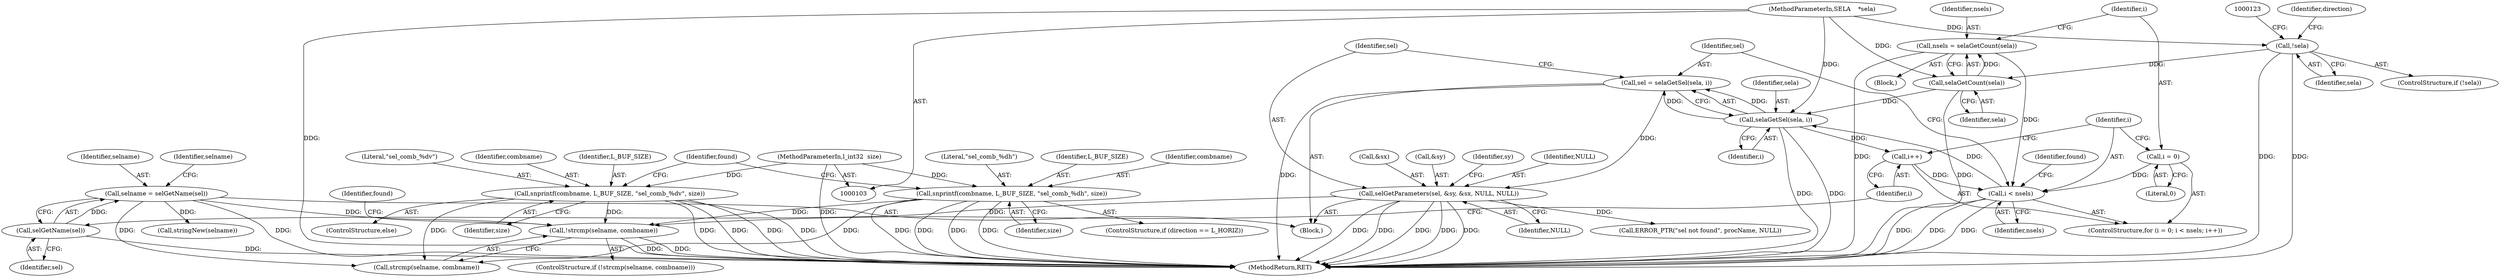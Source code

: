 digraph "1_leptonica_ee301cb2029db8a6289c5295daa42bba7715e99a_7@API" {
"1000202" [label="(Call,!strcmp(selname, combname))"];
"1000197" [label="(Call,selname = selGetName(sel))"];
"1000199" [label="(Call,selGetName(sel))"];
"1000180" [label="(Call,selGetParameters(sel, &sy, &sx, NULL, NULL))"];
"1000175" [label="(Call,sel = selaGetSel(sela, i))"];
"1000177" [label="(Call,selaGetSel(sela, i))"];
"1000163" [label="(Call,selaGetCount(sela))"];
"1000119" [label="(Call,!sela)"];
"1000104" [label="(MethodParameterIn,SELA    *sela)"];
"1000169" [label="(Call,i < nsels)"];
"1000166" [label="(Call,i = 0)"];
"1000172" [label="(Call,i++)"];
"1000161" [label="(Call,nsels = selaGetCount(sela))"];
"1000147" [label="(Call,snprintf(combname, L_BUF_SIZE, \"sel_comb_%dh\", size))"];
"1000105" [label="(MethodParameterIn,l_int32  size)"];
"1000153" [label="(Call,snprintf(combname, L_BUF_SIZE, \"sel_comb_%dv\", size))"];
"1000208" [label="(Identifier,found)"];
"1000204" [label="(Identifier,selname)"];
"1000153" [label="(Call,snprintf(combname, L_BUF_SIZE, \"sel_comb_%dv\", size))"];
"1000104" [label="(MethodParameterIn,SELA    *sela)"];
"1000157" [label="(Identifier,size)"];
"1000151" [label="(Identifier,size)"];
"1000187" [label="(Identifier,NULL)"];
"1000179" [label="(Identifier,i)"];
"1000147" [label="(Call,snprintf(combname, L_BUF_SIZE, \"sel_comb_%dh\", size))"];
"1000107" [label="(Block,)"];
"1000172" [label="(Call,i++)"];
"1000148" [label="(Identifier,combname)"];
"1000178" [label="(Identifier,sela)"];
"1000201" [label="(ControlStructure,if (!strcmp(selname, combname)))"];
"1000177" [label="(Call,selaGetSel(sela, i))"];
"1000105" [label="(MethodParameterIn,l_int32  size)"];
"1000180" [label="(Call,selGetParameters(sel, &sy, &sx, NULL, NULL))"];
"1000164" [label="(Identifier,sela)"];
"1000168" [label="(Literal,0)"];
"1000162" [label="(Identifier,nsels)"];
"1000171" [label="(Identifier,nsels)"];
"1000202" [label="(Call,!strcmp(selname, combname))"];
"1000169" [label="(Call,i < nsels)"];
"1000175" [label="(Call,sel = selaGetSel(sela, i))"];
"1000220" [label="(Call,ERROR_PTR(\"sel not found\", procName, NULL))"];
"1000198" [label="(Identifier,selname)"];
"1000176" [label="(Identifier,sel)"];
"1000131" [label="(Identifier,direction)"];
"1000161" [label="(Call,nsels = selaGetCount(sela))"];
"1000118" [label="(ControlStructure,if (!sela))"];
"1000199" [label="(Call,selGetName(sel))"];
"1000150" [label="(Literal,\"sel_comb_%dh\")"];
"1000156" [label="(Literal,\"sel_comb_%dv\")"];
"1000200" [label="(Identifier,sel)"];
"1000214" [label="(Call,stringNew(selname))"];
"1000174" [label="(Block,)"];
"1000212" [label="(Identifier,found)"];
"1000197" [label="(Call,selname = selGetName(sel))"];
"1000181" [label="(Identifier,sel)"];
"1000119" [label="(Call,!sela)"];
"1000149" [label="(Identifier,L_BUF_SIZE)"];
"1000184" [label="(Call,&sx)"];
"1000120" [label="(Identifier,sela)"];
"1000159" [label="(Identifier,found)"];
"1000163" [label="(Call,selaGetCount(sela))"];
"1000224" [label="(MethodReturn,RET)"];
"1000154" [label="(Identifier,combname)"];
"1000155" [label="(Identifier,L_BUF_SIZE)"];
"1000182" [label="(Call,&sy)"];
"1000203" [label="(Call,strcmp(selname, combname))"];
"1000166" [label="(Call,i = 0)"];
"1000152" [label="(ControlStructure,else)"];
"1000165" [label="(ControlStructure,for (i = 0; i < nsels; i++))"];
"1000143" [label="(ControlStructure,if (direction == L_HORIZ))"];
"1000191" [label="(Identifier,sy)"];
"1000173" [label="(Identifier,i)"];
"1000186" [label="(Identifier,NULL)"];
"1000170" [label="(Identifier,i)"];
"1000167" [label="(Identifier,i)"];
"1000202" -> "1000201"  [label="AST: "];
"1000202" -> "1000203"  [label="CFG: "];
"1000203" -> "1000202"  [label="AST: "];
"1000208" -> "1000202"  [label="CFG: "];
"1000173" -> "1000202"  [label="CFG: "];
"1000202" -> "1000224"  [label="DDG: "];
"1000202" -> "1000224"  [label="DDG: "];
"1000197" -> "1000202"  [label="DDG: "];
"1000147" -> "1000202"  [label="DDG: "];
"1000153" -> "1000202"  [label="DDG: "];
"1000197" -> "1000174"  [label="AST: "];
"1000197" -> "1000199"  [label="CFG: "];
"1000198" -> "1000197"  [label="AST: "];
"1000199" -> "1000197"  [label="AST: "];
"1000204" -> "1000197"  [label="CFG: "];
"1000197" -> "1000224"  [label="DDG: "];
"1000199" -> "1000197"  [label="DDG: "];
"1000197" -> "1000203"  [label="DDG: "];
"1000197" -> "1000214"  [label="DDG: "];
"1000199" -> "1000200"  [label="CFG: "];
"1000200" -> "1000199"  [label="AST: "];
"1000199" -> "1000224"  [label="DDG: "];
"1000180" -> "1000199"  [label="DDG: "];
"1000180" -> "1000174"  [label="AST: "];
"1000180" -> "1000187"  [label="CFG: "];
"1000181" -> "1000180"  [label="AST: "];
"1000182" -> "1000180"  [label="AST: "];
"1000184" -> "1000180"  [label="AST: "];
"1000186" -> "1000180"  [label="AST: "];
"1000187" -> "1000180"  [label="AST: "];
"1000191" -> "1000180"  [label="CFG: "];
"1000180" -> "1000224"  [label="DDG: "];
"1000180" -> "1000224"  [label="DDG: "];
"1000180" -> "1000224"  [label="DDG: "];
"1000180" -> "1000224"  [label="DDG: "];
"1000180" -> "1000224"  [label="DDG: "];
"1000175" -> "1000180"  [label="DDG: "];
"1000180" -> "1000220"  [label="DDG: "];
"1000175" -> "1000174"  [label="AST: "];
"1000175" -> "1000177"  [label="CFG: "];
"1000176" -> "1000175"  [label="AST: "];
"1000177" -> "1000175"  [label="AST: "];
"1000181" -> "1000175"  [label="CFG: "];
"1000175" -> "1000224"  [label="DDG: "];
"1000177" -> "1000175"  [label="DDG: "];
"1000177" -> "1000175"  [label="DDG: "];
"1000177" -> "1000179"  [label="CFG: "];
"1000178" -> "1000177"  [label="AST: "];
"1000179" -> "1000177"  [label="AST: "];
"1000177" -> "1000224"  [label="DDG: "];
"1000177" -> "1000224"  [label="DDG: "];
"1000177" -> "1000172"  [label="DDG: "];
"1000163" -> "1000177"  [label="DDG: "];
"1000104" -> "1000177"  [label="DDG: "];
"1000169" -> "1000177"  [label="DDG: "];
"1000163" -> "1000161"  [label="AST: "];
"1000163" -> "1000164"  [label="CFG: "];
"1000164" -> "1000163"  [label="AST: "];
"1000161" -> "1000163"  [label="CFG: "];
"1000163" -> "1000224"  [label="DDG: "];
"1000163" -> "1000161"  [label="DDG: "];
"1000119" -> "1000163"  [label="DDG: "];
"1000104" -> "1000163"  [label="DDG: "];
"1000119" -> "1000118"  [label="AST: "];
"1000119" -> "1000120"  [label="CFG: "];
"1000120" -> "1000119"  [label="AST: "];
"1000123" -> "1000119"  [label="CFG: "];
"1000131" -> "1000119"  [label="CFG: "];
"1000119" -> "1000224"  [label="DDG: "];
"1000119" -> "1000224"  [label="DDG: "];
"1000104" -> "1000119"  [label="DDG: "];
"1000104" -> "1000103"  [label="AST: "];
"1000104" -> "1000224"  [label="DDG: "];
"1000169" -> "1000165"  [label="AST: "];
"1000169" -> "1000171"  [label="CFG: "];
"1000170" -> "1000169"  [label="AST: "];
"1000171" -> "1000169"  [label="AST: "];
"1000176" -> "1000169"  [label="CFG: "];
"1000212" -> "1000169"  [label="CFG: "];
"1000169" -> "1000224"  [label="DDG: "];
"1000169" -> "1000224"  [label="DDG: "];
"1000169" -> "1000224"  [label="DDG: "];
"1000166" -> "1000169"  [label="DDG: "];
"1000172" -> "1000169"  [label="DDG: "];
"1000161" -> "1000169"  [label="DDG: "];
"1000166" -> "1000165"  [label="AST: "];
"1000166" -> "1000168"  [label="CFG: "];
"1000167" -> "1000166"  [label="AST: "];
"1000168" -> "1000166"  [label="AST: "];
"1000170" -> "1000166"  [label="CFG: "];
"1000172" -> "1000165"  [label="AST: "];
"1000172" -> "1000173"  [label="CFG: "];
"1000173" -> "1000172"  [label="AST: "];
"1000170" -> "1000172"  [label="CFG: "];
"1000161" -> "1000107"  [label="AST: "];
"1000162" -> "1000161"  [label="AST: "];
"1000167" -> "1000161"  [label="CFG: "];
"1000161" -> "1000224"  [label="DDG: "];
"1000147" -> "1000143"  [label="AST: "];
"1000147" -> "1000151"  [label="CFG: "];
"1000148" -> "1000147"  [label="AST: "];
"1000149" -> "1000147"  [label="AST: "];
"1000150" -> "1000147"  [label="AST: "];
"1000151" -> "1000147"  [label="AST: "];
"1000159" -> "1000147"  [label="CFG: "];
"1000147" -> "1000224"  [label="DDG: "];
"1000147" -> "1000224"  [label="DDG: "];
"1000147" -> "1000224"  [label="DDG: "];
"1000147" -> "1000224"  [label="DDG: "];
"1000105" -> "1000147"  [label="DDG: "];
"1000147" -> "1000203"  [label="DDG: "];
"1000105" -> "1000103"  [label="AST: "];
"1000105" -> "1000224"  [label="DDG: "];
"1000105" -> "1000153"  [label="DDG: "];
"1000153" -> "1000152"  [label="AST: "];
"1000153" -> "1000157"  [label="CFG: "];
"1000154" -> "1000153"  [label="AST: "];
"1000155" -> "1000153"  [label="AST: "];
"1000156" -> "1000153"  [label="AST: "];
"1000157" -> "1000153"  [label="AST: "];
"1000159" -> "1000153"  [label="CFG: "];
"1000153" -> "1000224"  [label="DDG: "];
"1000153" -> "1000224"  [label="DDG: "];
"1000153" -> "1000224"  [label="DDG: "];
"1000153" -> "1000224"  [label="DDG: "];
"1000153" -> "1000203"  [label="DDG: "];
}
